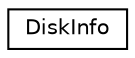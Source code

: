 digraph "类继承关系图"
{
  edge [fontname="Helvetica",fontsize="10",labelfontname="Helvetica",labelfontsize="10"];
  node [fontname="Helvetica",fontsize="10",shape=record];
  rankdir="LR";
  Node0 [label="DiskInfo",height=0.2,width=0.4,color="black", fillcolor="white", style="filled",URL="$class_disk_info.html"];
}
